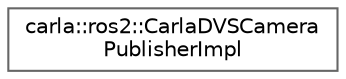 digraph "类继承关系图"
{
 // INTERACTIVE_SVG=YES
 // LATEX_PDF_SIZE
  bgcolor="transparent";
  edge [fontname=Helvetica,fontsize=10,labelfontname=Helvetica,labelfontsize=10];
  node [fontname=Helvetica,fontsize=10,shape=box,height=0.2,width=0.4];
  rankdir="LR";
  Node0 [id="Node000000",label="carla::ros2::CarlaDVSCamera\lPublisherImpl",height=0.2,width=0.4,color="grey40", fillcolor="white", style="filled",URL="$d8/d61/structcarla_1_1ros2_1_1CarlaDVSCameraPublisherImpl.html",tooltip=" "];
}
